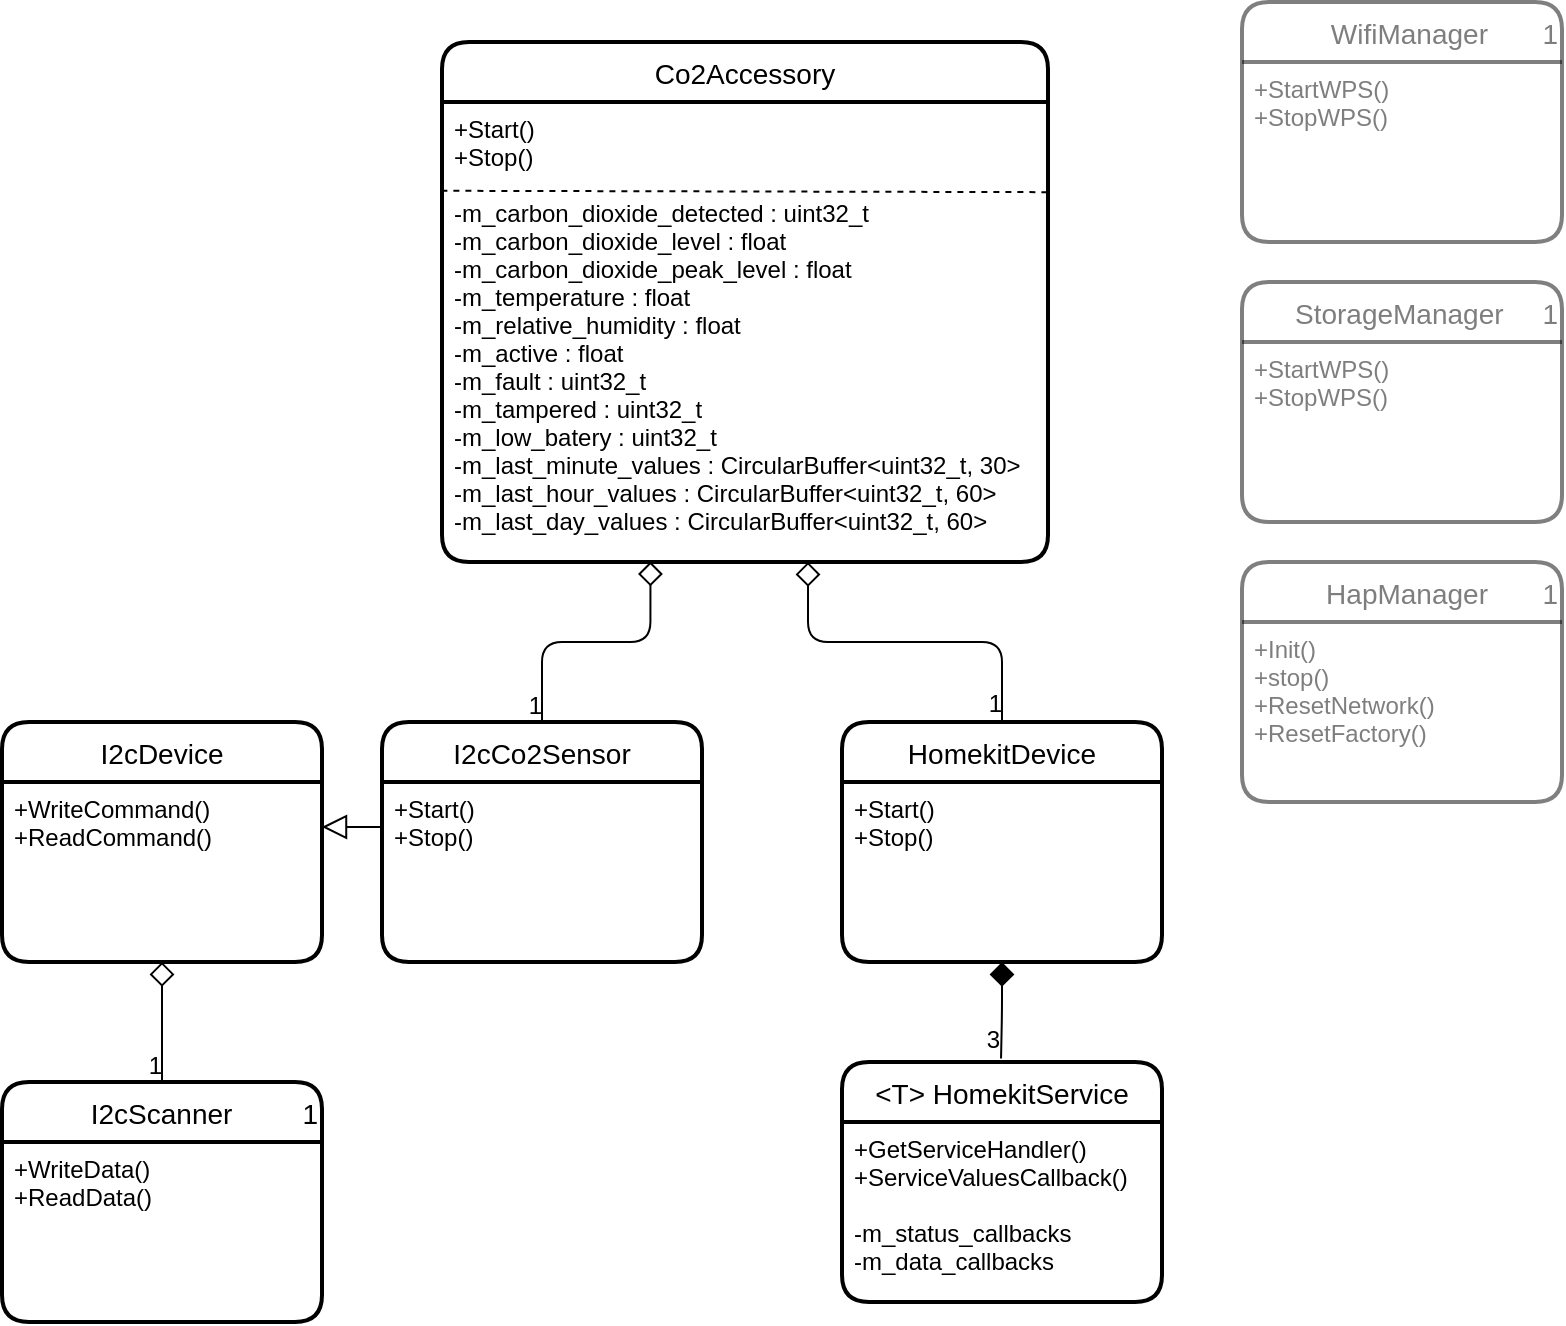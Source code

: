 <mxfile>
    <diagram id="RT_wBU6RRlWKM9lgt1BL" name="Page-1">
        <mxGraphModel dx="1336" dy="897" grid="1" gridSize="10" guides="1" tooltips="1" connect="1" arrows="1" fold="1" page="1" pageScale="1" pageWidth="827" pageHeight="1169" math="0" shadow="0">
            <root>
                <mxCell id="0"/>
                <mxCell id="1" parent="0"/>
                <mxCell id="2" value="Co2Accessory" style="swimlane;childLayout=stackLayout;horizontal=1;startSize=30;horizontalStack=0;rounded=1;fontSize=14;fontStyle=0;strokeWidth=2;resizeParent=0;resizeLast=1;shadow=0;dashed=0;align=center;" vertex="1" parent="1">
                    <mxGeometry x="250" y="30" width="303" height="260" as="geometry">
                        <mxRectangle x="340" y="70" width="120" height="30" as="alternateBounds"/>
                    </mxGeometry>
                </mxCell>
                <mxCell id="3" value="+Start()&#10;+Stop()&#10;&#10;-m_carbon_dioxide_detected : uint32_t&#10;-m_carbon_dioxide_level : float&#10;-m_carbon_dioxide_peak_level : float&#10;-m_temperature : float&#10;-m_relative_humidity : float&#10;-m_active : float&#10;-m_fault : uint32_t&#10;-m_tampered : uint32_t&#10;-m_low_batery : uint32_t&#10;-m_last_minute_values : CircularBuffer&lt;uint32_t, 30&gt;&#10;-m_last_hour_values : CircularBuffer&lt;uint32_t, 60&gt;&#10;-m_last_day_values : CircularBuffer&lt;uint32_t, 60&gt;" style="align=left;strokeColor=none;fillColor=none;spacingLeft=4;fontSize=12;verticalAlign=top;resizable=0;rotatable=0;part=1;" vertex="1" parent="2">
                    <mxGeometry y="30" width="303" height="230" as="geometry"/>
                </mxCell>
                <mxCell id="4" value="" style="endArrow=none;html=1;rounded=1;startSize=10;endSize=6;exitX=-0.001;exitY=0.193;exitDx=0;exitDy=0;exitPerimeter=0;entryX=1.001;entryY=0.196;entryDx=0;entryDy=0;entryPerimeter=0;dashed=1;" edge="1" parent="2" source="3" target="3">
                    <mxGeometry width="50" height="50" relative="1" as="geometry">
                        <mxPoint x="130" y="450" as="sourcePoint"/>
                        <mxPoint x="300" y="75" as="targetPoint"/>
                    </mxGeometry>
                </mxCell>
                <mxCell id="5" value="I2cCo2Sensor" style="swimlane;childLayout=stackLayout;horizontal=1;startSize=30;horizontalStack=0;rounded=1;fontSize=14;fontStyle=0;strokeWidth=2;resizeParent=0;resizeLast=1;shadow=0;dashed=0;align=center;" vertex="1" parent="1">
                    <mxGeometry x="220" y="370.0" width="160" height="120" as="geometry"/>
                </mxCell>
                <mxCell id="6" value="+Start()&#10;+Stop()" style="align=left;strokeColor=none;fillColor=none;spacingLeft=4;fontSize=12;verticalAlign=top;resizable=0;rotatable=0;part=1;" vertex="1" parent="5">
                    <mxGeometry y="30" width="160" height="90" as="geometry"/>
                </mxCell>
                <mxCell id="7" value="HomekitDevice" style="swimlane;childLayout=stackLayout;horizontal=1;startSize=30;horizontalStack=0;rounded=1;fontSize=14;fontStyle=0;strokeWidth=2;resizeParent=0;resizeLast=1;shadow=0;dashed=0;align=center;" vertex="1" parent="1">
                    <mxGeometry x="450" y="370.0" width="160" height="120" as="geometry"/>
                </mxCell>
                <mxCell id="8" value="+Start()&#10;+Stop()" style="align=left;strokeColor=none;fillColor=none;spacingLeft=4;fontSize=12;verticalAlign=top;resizable=0;rotatable=0;part=1;" vertex="1" parent="7">
                    <mxGeometry y="30" width="160" height="90" as="geometry"/>
                </mxCell>
                <mxCell id="9" value="I2cDevice" style="swimlane;childLayout=stackLayout;horizontal=1;startSize=30;horizontalStack=0;rounded=1;fontSize=14;fontStyle=0;strokeWidth=2;resizeParent=0;resizeLast=1;shadow=0;dashed=0;align=center;" vertex="1" parent="1">
                    <mxGeometry x="30" y="370.0" width="160" height="120" as="geometry"/>
                </mxCell>
                <mxCell id="10" value="+WriteCommand()&#10;+ReadCommand()" style="align=left;strokeColor=none;fillColor=none;spacingLeft=4;fontSize=12;verticalAlign=top;resizable=0;rotatable=0;part=1;" vertex="1" parent="9">
                    <mxGeometry y="30" width="160" height="90" as="geometry"/>
                </mxCell>
                <mxCell id="11" value="I2cScanner         1" style="swimlane;childLayout=stackLayout;horizontal=1;startSize=30;horizontalStack=0;rounded=1;fontSize=14;fontStyle=0;strokeWidth=2;resizeParent=0;resizeLast=1;shadow=0;dashed=0;align=right;" vertex="1" parent="1">
                    <mxGeometry x="30" y="549.95" width="160" height="120" as="geometry"/>
                </mxCell>
                <mxCell id="12" value="+WriteData()&#10;+ReadData()" style="align=left;strokeColor=none;fillColor=none;spacingLeft=4;fontSize=12;verticalAlign=top;resizable=0;rotatable=0;part=1;" vertex="1" parent="11">
                    <mxGeometry y="30" width="160" height="90" as="geometry"/>
                </mxCell>
                <mxCell id="13" value="&lt;T&gt; HomekitService" style="swimlane;childLayout=stackLayout;horizontal=1;startSize=30;horizontalStack=0;rounded=1;fontSize=14;fontStyle=0;strokeWidth=2;resizeParent=0;resizeLast=1;shadow=0;dashed=0;align=center;" vertex="1" parent="1">
                    <mxGeometry x="450" y="540" width="160" height="120" as="geometry"/>
                </mxCell>
                <mxCell id="14" value="+GetServiceHandler()&#10;+ServiceValuesCallback()&#10;&#10;-m_status_callbacks&#10;-m_data_callbacks" style="align=left;strokeColor=none;fillColor=none;spacingLeft=4;fontSize=12;verticalAlign=top;resizable=0;rotatable=0;part=1;" vertex="1" parent="13">
                    <mxGeometry y="30" width="160" height="90" as="geometry"/>
                </mxCell>
                <mxCell id="15" value="" style="endArrow=none;html=1;rounded=1;startSize=10;endSize=6;exitX=0.344;exitY=0.999;exitDx=0;exitDy=0;exitPerimeter=0;entryX=0.5;entryY=0;entryDx=0;entryDy=0;edgeStyle=orthogonalEdgeStyle;startArrow=diamond;startFill=0;" edge="1" parent="1" source="3" target="5">
                    <mxGeometry relative="1" as="geometry">
                        <mxPoint x="330" y="440" as="sourcePoint"/>
                        <mxPoint x="490" y="440" as="targetPoint"/>
                    </mxGeometry>
                </mxCell>
                <mxCell id="16" value="1" style="resizable=0;html=1;align=right;verticalAlign=bottom;" connectable="0" vertex="1" parent="15">
                    <mxGeometry x="1" relative="1" as="geometry"/>
                </mxCell>
                <mxCell id="17" value="" style="endArrow=none;html=1;rounded=1;startSize=10;endSize=6;exitX=0.604;exitY=1;exitDx=0;exitDy=0;exitPerimeter=0;entryX=0.5;entryY=0;entryDx=0;entryDy=0;edgeStyle=orthogonalEdgeStyle;startArrow=diamond;startFill=0;" edge="1" parent="1" source="3" target="7">
                    <mxGeometry relative="1" as="geometry">
                        <mxPoint x="428.88" y="288.83" as="sourcePoint"/>
                        <mxPoint x="300" y="380" as="targetPoint"/>
                    </mxGeometry>
                </mxCell>
                <mxCell id="18" value="1" style="resizable=0;html=1;align=right;verticalAlign=bottom;" connectable="0" vertex="1" parent="17">
                    <mxGeometry x="1" relative="1" as="geometry"/>
                </mxCell>
                <mxCell id="19" value="" style="endArrow=none;html=1;rounded=1;startSize=10;endSize=6;exitX=0.5;exitY=1;exitDx=0;exitDy=0;entryX=0.497;entryY=-0.015;entryDx=0;entryDy=0;edgeStyle=orthogonalEdgeStyle;startArrow=diamond;startFill=1;entryPerimeter=0;" edge="1" parent="1" source="8" target="13">
                    <mxGeometry relative="1" as="geometry">
                        <mxPoint x="410" y="289.46" as="sourcePoint"/>
                        <mxPoint x="540" y="380.0" as="targetPoint"/>
                    </mxGeometry>
                </mxCell>
                <mxCell id="20" value="3" style="resizable=0;html=1;align=right;verticalAlign=bottom;" connectable="0" vertex="1" parent="19">
                    <mxGeometry x="1" relative="1" as="geometry"/>
                </mxCell>
                <mxCell id="21" style="edgeStyle=orthogonalEdgeStyle;rounded=1;html=1;entryX=0;entryY=0.25;entryDx=0;entryDy=0;startArrow=block;startFill=0;endArrow=none;endFill=0;startSize=10;endSize=6;exitX=1;exitY=0.25;exitDx=0;exitDy=0;" edge="1" parent="1" source="10" target="6">
                    <mxGeometry relative="1" as="geometry"/>
                </mxCell>
                <mxCell id="22" value="" style="endArrow=none;html=1;rounded=0;startSize=10;endSize=6;exitX=0.5;exitY=1;exitDx=0;exitDy=0;entryX=0.5;entryY=0;entryDx=0;entryDy=0;startArrow=diamond;startFill=0;" edge="1" parent="1" source="10" target="11">
                    <mxGeometry relative="1" as="geometry">
                        <mxPoint x="130" y="499.95" as="sourcePoint"/>
                        <mxPoint x="290" y="499.95" as="targetPoint"/>
                    </mxGeometry>
                </mxCell>
                <mxCell id="23" value="1" style="resizable=0;html=1;align=right;verticalAlign=bottom;" connectable="0" vertex="1" parent="22">
                    <mxGeometry x="1" relative="1" as="geometry"/>
                </mxCell>
                <mxCell id="24" value="WifiManager       1" style="swimlane;childLayout=stackLayout;horizontal=1;startSize=30;horizontalStack=0;rounded=1;fontSize=14;fontStyle=0;strokeWidth=2;resizeParent=0;resizeLast=1;shadow=0;align=right;gradientColor=none;opacity=50;textOpacity=50;" vertex="1" parent="1">
                    <mxGeometry x="650" y="10.0" width="160" height="120" as="geometry"/>
                </mxCell>
                <mxCell id="25" value="+StartWPS()&#10;+StopWPS()" style="align=left;strokeColor=none;fillColor=none;spacingLeft=4;fontSize=12;verticalAlign=top;resizable=0;rotatable=0;part=1;opacity=50;textOpacity=50;" vertex="1" parent="24">
                    <mxGeometry y="30" width="160" height="90" as="geometry"/>
                </mxCell>
                <mxCell id="26" value="HapManager       1" style="swimlane;childLayout=stackLayout;horizontal=1;startSize=30;horizontalStack=0;rounded=1;fontSize=14;fontStyle=0;strokeWidth=2;resizeParent=0;resizeLast=1;shadow=0;dashed=0;align=right;opacity=50;textOpacity=50;" vertex="1" parent="1">
                    <mxGeometry x="650" y="290.0" width="160" height="120" as="geometry"/>
                </mxCell>
                <mxCell id="27" value="+Init()&#10;+stop()&#10;+ResetNetwork()&#10;+ResetFactory()" style="align=left;strokeColor=none;fillColor=none;spacingLeft=4;fontSize=12;verticalAlign=top;resizable=0;rotatable=0;part=1;opacity=50;textOpacity=50;" vertex="1" parent="26">
                    <mxGeometry y="30" width="160" height="90" as="geometry"/>
                </mxCell>
                <mxCell id="28" value="StorageManager     1" style="swimlane;childLayout=stackLayout;horizontal=1;startSize=30;horizontalStack=0;rounded=1;fontSize=14;fontStyle=0;strokeWidth=2;resizeParent=0;resizeLast=1;shadow=0;dashed=0;align=right;opacity=50;textOpacity=50;" vertex="1" parent="1">
                    <mxGeometry x="650" y="150.0" width="160" height="120" as="geometry"/>
                </mxCell>
                <mxCell id="29" value="+StartWPS()&#10;+StopWPS()" style="align=left;strokeColor=none;fillColor=none;spacingLeft=4;fontSize=12;verticalAlign=top;resizable=0;rotatable=0;part=1;opacity=50;textOpacity=50;" vertex="1" parent="28">
                    <mxGeometry y="30" width="160" height="90" as="geometry"/>
                </mxCell>
            </root>
        </mxGraphModel>
    </diagram>
</mxfile>